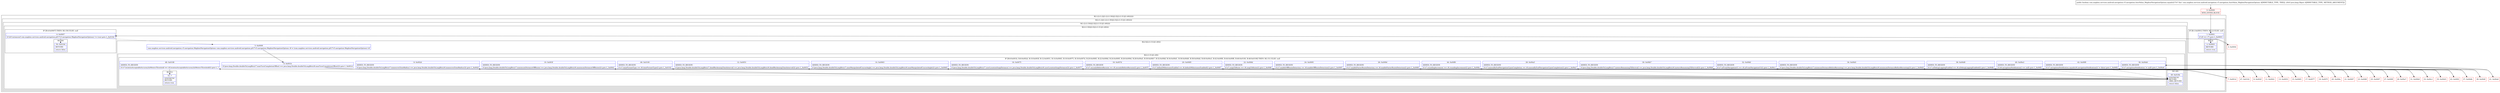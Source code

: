 digraph "CFG forcom.mapbox.services.android.navigation.v5.navigation.AutoValue_MapboxNavigationOptions.equals(Ljava\/lang\/Object;)Z" {
subgraph cluster_Region_1394128113 {
label = "R(1:(2:(1:2)|(1:(2:(1:50)|(2:5|(2:(1:51)|(1:49)))))))";
node [shape=record,color=blue];
subgraph cluster_Region_1018681527 {
label = "R(2:(1:2)|(1:(2:(1:50)|(2:5|(2:(1:51)|(1:49))))))";
node [shape=record,color=blue];
subgraph cluster_IfRegion_1072593239 {
label = "IF [B:1:0x0001] THEN: R(1:2) ELSE: null";
node [shape=record,color=blue];
Node_1 [shape=record,label="{1\:\ 0x0001|if (r8 == r7) goto L_0x0003\l}"];
subgraph cluster_Region_865344166 {
label = "R(1:2)";
node [shape=record,color=blue];
Node_2 [shape=record,label="{2\:\ 0x0003|RETURN\l|return true\l}"];
}
}
subgraph cluster_Region_624791321 {
label = "R(1:(2:(1:50)|(2:5|(2:(1:51)|(1:49)))))";
node [shape=record,color=blue];
subgraph cluster_Region_659392873 {
label = "R(2:(1:50)|(2:5|(2:(1:51)|(1:49))))";
node [shape=record,color=blue];
subgraph cluster_IfRegion_1797617686 {
label = "IF [B:4:0x0007] THEN: R(1:50) ELSE: null";
node [shape=record,color=blue];
Node_4 [shape=record,label="{4\:\ 0x0007|if ((r8 instanceof com.mapbox.services.android.navigation.p017v5.navigation.MapboxNavigationOptions) != true) goto L_0x010d\l}"];
subgraph cluster_Region_2021068542 {
label = "R(1:50)";
node [shape=record,color=blue];
Node_50 [shape=record,label="{50\:\ 0x010d|RETURN\l|return false\l}"];
}
}
subgraph cluster_Region_2064192889 {
label = "R(2:5|(2:(1:51)|(1:49)))";
node [shape=record,color=blue];
Node_5 [shape=record,label="{5\:\ 0x0009|com.mapbox.services.android.navigation.v5.navigation.MapboxNavigationOptions com.mapbox.services.android.navigation.p017v5.navigation.MapboxNavigationOptions r8 = (com.mapbox.services.android.navigation.p017v5.navigation.MapboxNavigationOptions) r8\l}"];
subgraph cluster_Region_830149550 {
label = "R(2:(1:51)|(1:49))";
node [shape=record,color=blue];
subgraph cluster_IfRegion_1586497189 {
label = "IF [B:6:0x001b, B:8:0x002d, B:10:0x003f, B:12:0x0051, B:14:0x0063, B:16:0x0075, B:18:0x007d, B:20:0x0085, B:22:0x008d, B:24:0x0095, B:26:0x009d, B:28:0x00a5, B:30:0x00b7, B:32:0x00bf, B:34:0x00d1, B:36:0x00d9, B:38:0x00dd, B:40:0x00e3, B:42:0x00f0, B:44:0x00f8, B:46:0x0100, B:48:0x0108] THEN: R(1:51) ELSE: null";
node [shape=record,color=blue];
Node_6 [shape=record,label="{6\:\ 0x001b|if (java.lang.Double.doubleToLongBits(r7.maxTurnCompletionOffset) == java.lang.Double.doubleToLongBits(r8.maxTurnCompletionOffset())) goto L_0x001d\l}"];
Node_8 [shape=record,label="{8\:\ 0x002d|ADDED_TO_REGION\l|if (java.lang.Double.doubleToLongBits(r7.maneuverZoneRadius) == java.lang.Double.doubleToLongBits(r8.maneuverZoneRadius())) goto L_0x002f\l}"];
Node_10 [shape=record,label="{10\:\ 0x003f|ADDED_TO_REGION\l|if (java.lang.Double.doubleToLongBits(r7.maximumDistanceOffRoute) == java.lang.Double.doubleToLongBits(r8.maximumDistanceOffRoute())) goto L_0x0041\l}"];
Node_12 [shape=record,label="{12\:\ 0x0051|ADDED_TO_REGION\l|if (java.lang.Double.doubleToLongBits(r7.deadReckoningTimeInterval) == java.lang.Double.doubleToLongBits(r8.deadReckoningTimeInterval())) goto L_0x0053\l}"];
Node_14 [shape=record,label="{14\:\ 0x0063|ADDED_TO_REGION\l|if (java.lang.Double.doubleToLongBits(r7.maxManipulatedCourseAngle) == java.lang.Double.doubleToLongBits(r8.maxManipulatedCourseAngle())) goto L_0x0065\l}"];
Node_16 [shape=record,label="{16\:\ 0x0075|ADDED_TO_REGION\l|if (java.lang.Double.doubleToLongBits(r7.userLocationSnapDistance) == java.lang.Double.doubleToLongBits(r8.userLocationSnapDistance())) goto L_0x0077\l}"];
Node_18 [shape=record,label="{18\:\ 0x007d|ADDED_TO_REGION\l|if (r7.secondsBeforeReroute == r8.secondsBeforeReroute()) goto L_0x007f\l}"];
Node_20 [shape=record,label="{20\:\ 0x0085|ADDED_TO_REGION\l|if (r7.defaultMilestonesEnabled == r8.defaultMilestonesEnabled()) goto L_0x0087\l}"];
Node_22 [shape=record,label="{22\:\ 0x008d|ADDED_TO_REGION\l|if (r7.snapToRoute == r8.snapToRoute()) goto L_0x008f\l}"];
Node_24 [shape=record,label="{24\:\ 0x0095|ADDED_TO_REGION\l|if (r7.enableOffRouteDetection == r8.enableOffRouteDetection()) goto L_0x0097\l}"];
Node_26 [shape=record,label="{26\:\ 0x009d|ADDED_TO_REGION\l|if (r7.enableFasterRouteDetection == r8.enableFasterRouteDetection()) goto L_0x009f\l}"];
Node_28 [shape=record,label="{28\:\ 0x00a5|ADDED_TO_REGION\l|if (r7.manuallyEndNavigationUponCompletion == r8.manuallyEndNavigationUponCompletion()) goto L_0x00a7\l}"];
Node_30 [shape=record,label="{30\:\ 0x00b7|ADDED_TO_REGION\l|if (java.lang.Double.doubleToLongBits(r7.metersRemainingTillArrival) == java.lang.Double.doubleToLongBits(r8.metersRemainingTillArrival())) goto L_0x00b9\l}"];
Node_32 [shape=record,label="{32\:\ 0x00bf|ADDED_TO_REGION\l|if (r7.isFromNavigationUi == r8.isFromNavigationUi()) goto L_0x00c1\l}"];
Node_34 [shape=record,label="{34\:\ 0x00d1|ADDED_TO_REGION\l|if (java.lang.Double.doubleToLongBits(r7.minimumDistanceBeforeRerouting) == java.lang.Double.doubleToLongBits(r8.minimumDistanceBeforeRerouting())) goto L_0x00d3\l}"];
Node_36 [shape=record,label="{36\:\ 0x00d9|ADDED_TO_REGION\l|if (r7.isDebugLoggingEnabled == r8.isDebugLoggingEnabled()) goto L_0x00db\l}"];
Node_38 [shape=record,label="{38\:\ 0x00dd|ADDED_TO_REGION\l|if (r7.navigationNotification != null) goto L_0x00e6\l}"];
Node_40 [shape=record,label="{40\:\ 0x00e3|ADDED_TO_REGION\l|if (r8.navigationNotification() == null) goto L_0x00f2\l}"];
Node_42 [shape=record,label="{42\:\ 0x00f0|ADDED_TO_REGION\l|if (r7.navigationNotification.equals(r8.navigationNotification()) != false) goto L_0x00f2\l}"];
Node_44 [shape=record,label="{44\:\ 0x00f8|ADDED_TO_REGION\l|if (r7.roundingIncrement == r8.roundingIncrement()) goto L_0x00fa\l}"];
Node_46 [shape=record,label="{46\:\ 0x0100|ADDED_TO_REGION\l|if (r7.timeFormatType == r8.timeFormatType()) goto L_0x0102\l}"];
Node_48 [shape=record,label="{48\:\ 0x0108|ADDED_TO_REGION\l|if (r7.locationAcceptableAccuracyInMetersThreshold == r8.locationAcceptableAccuracyInMetersThreshold()) goto L_?\l}"];
subgraph cluster_Region_2058797609 {
label = "R(1:51)";
node [shape=record,color=blue];
Node_51 [shape=record,label="{51\:\ ?|SYNTHETIC\lRETURN\l|return true\l}"];
}
}
subgraph cluster_Region_982769825 {
label = "R(1:49)";
node [shape=record,color=blue];
Node_49 [shape=record,label="{49\:\ 0x010b|SYNTHETIC\lRETURN\lORIG_RETURN\l|return false\l}"];
}
}
}
}
}
}
}
Node_0 [shape=record,color=red,label="{0\:\ 0x0000|MTH_ENTER_BLOCK\l}"];
Node_3 [shape=record,color=red,label="{3\:\ 0x0004}"];
Node_7 [shape=record,color=red,label="{7\:\ 0x001d}"];
Node_9 [shape=record,color=red,label="{9\:\ 0x002f}"];
Node_11 [shape=record,color=red,label="{11\:\ 0x0041}"];
Node_13 [shape=record,color=red,label="{13\:\ 0x0053}"];
Node_15 [shape=record,color=red,label="{15\:\ 0x0065}"];
Node_17 [shape=record,color=red,label="{17\:\ 0x0077}"];
Node_19 [shape=record,color=red,label="{19\:\ 0x007f}"];
Node_21 [shape=record,color=red,label="{21\:\ 0x0087}"];
Node_23 [shape=record,color=red,label="{23\:\ 0x008f}"];
Node_25 [shape=record,color=red,label="{25\:\ 0x0097}"];
Node_27 [shape=record,color=red,label="{27\:\ 0x009f}"];
Node_29 [shape=record,color=red,label="{29\:\ 0x00a7}"];
Node_31 [shape=record,color=red,label="{31\:\ 0x00b9}"];
Node_33 [shape=record,color=red,label="{33\:\ 0x00c1}"];
Node_35 [shape=record,color=red,label="{35\:\ 0x00d3}"];
Node_37 [shape=record,color=red,label="{37\:\ 0x00db}"];
Node_39 [shape=record,color=red,label="{39\:\ 0x00df}"];
Node_41 [shape=record,color=red,label="{41\:\ 0x00e6}"];
Node_43 [shape=record,color=red,label="{43\:\ 0x00f2}"];
Node_45 [shape=record,color=red,label="{45\:\ 0x00fa}"];
Node_47 [shape=record,color=red,label="{47\:\ 0x0102}"];
MethodNode[shape=record,label="{public boolean com.mapbox.services.android.navigation.v5.navigation.AutoValue_MapboxNavigationOptions.equals((r7v0 'this' com.mapbox.services.android.navigation.v5.navigation.AutoValue_MapboxNavigationOptions A[IMMUTABLE_TYPE, THIS]), (r8v0 java.lang.Object A[IMMUTABLE_TYPE, METHOD_ARGUMENT])) }"];
MethodNode -> Node_0;
Node_1 -> Node_2;
Node_1 -> Node_3[style=dashed];
Node_4 -> Node_5[style=dashed];
Node_4 -> Node_50;
Node_5 -> Node_6;
Node_6 -> Node_7;
Node_6 -> Node_49[style=dashed];
Node_8 -> Node_9;
Node_8 -> Node_49[style=dashed];
Node_10 -> Node_11;
Node_10 -> Node_49[style=dashed];
Node_12 -> Node_13;
Node_12 -> Node_49[style=dashed];
Node_14 -> Node_15;
Node_14 -> Node_49[style=dashed];
Node_16 -> Node_17;
Node_16 -> Node_49[style=dashed];
Node_18 -> Node_19;
Node_18 -> Node_49[style=dashed];
Node_20 -> Node_21;
Node_20 -> Node_49[style=dashed];
Node_22 -> Node_23;
Node_22 -> Node_49[style=dashed];
Node_24 -> Node_25;
Node_24 -> Node_49[style=dashed];
Node_26 -> Node_27;
Node_26 -> Node_49[style=dashed];
Node_28 -> Node_29;
Node_28 -> Node_49[style=dashed];
Node_30 -> Node_31;
Node_30 -> Node_49[style=dashed];
Node_32 -> Node_33;
Node_32 -> Node_49[style=dashed];
Node_34 -> Node_35;
Node_34 -> Node_49[style=dashed];
Node_36 -> Node_37;
Node_36 -> Node_49[style=dashed];
Node_38 -> Node_39[style=dashed];
Node_38 -> Node_41;
Node_40 -> Node_49[style=dashed];
Node_40 -> Node_43;
Node_42 -> Node_43;
Node_42 -> Node_49[style=dashed];
Node_44 -> Node_45;
Node_44 -> Node_49[style=dashed];
Node_46 -> Node_47;
Node_46 -> Node_49[style=dashed];
Node_48 -> Node_49[style=dashed];
Node_48 -> Node_51;
Node_0 -> Node_1;
Node_3 -> Node_4;
Node_7 -> Node_8;
Node_9 -> Node_10;
Node_11 -> Node_12;
Node_13 -> Node_14;
Node_15 -> Node_16;
Node_17 -> Node_18;
Node_19 -> Node_20;
Node_21 -> Node_22;
Node_23 -> Node_24;
Node_25 -> Node_26;
Node_27 -> Node_28;
Node_29 -> Node_30;
Node_31 -> Node_32;
Node_33 -> Node_34;
Node_35 -> Node_36;
Node_37 -> Node_38;
Node_39 -> Node_40;
Node_41 -> Node_42;
Node_43 -> Node_44;
Node_45 -> Node_46;
Node_47 -> Node_48;
}

